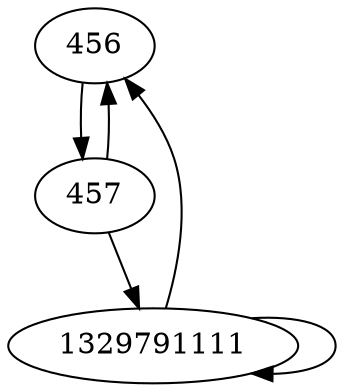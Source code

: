 digraph  {
456;
457;
1329791111;
456 -> 457;
457 -> 1329791111;
457 -> 456;
1329791111 -> 456;
1329791111 -> 1329791111;
}
